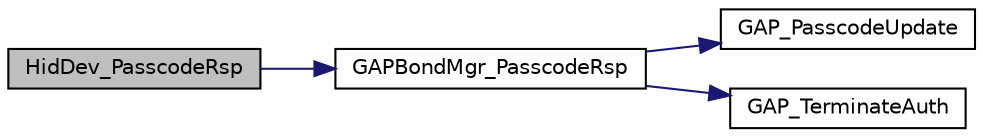 digraph "HidDev_PasscodeRsp"
{
  edge [fontname="Helvetica",fontsize="10",labelfontname="Helvetica",labelfontsize="10"];
  node [fontname="Helvetica",fontsize="10",shape=record];
  rankdir="LR";
  Node1 [label="HidDev_PasscodeRsp",height=0.2,width=0.4,color="black", fillcolor="grey75", style="filled" fontcolor="black"];
  Node1 -> Node2 [color="midnightblue",fontsize="10",style="solid",fontname="Helvetica"];
  Node2 [label="GAPBondMgr_PasscodeRsp",height=0.2,width=0.4,color="black", fillcolor="white", style="filled",URL="$group___g_a_p_r_o_l_e_s___b_o_n_d_m_g_r___a_p_i.html#ga3fed7c7c4af15a9f59b89374cdac5447",tooltip="Respond to a passcode request. "];
  Node2 -> Node3 [color="midnightblue",fontsize="10",style="solid",fontname="Helvetica"];
  Node3 [label="GAP_PasscodeUpdate",height=0.2,width=0.4,color="black", fillcolor="white", style="filled",URL="$group___g_a_p___a_p_i.html#gaa546cf97fa0ba4c0bab58178e052eeb2",tooltip="Update the passkey in a numeric value (not string). This function is called by the application/profil..."];
  Node2 -> Node4 [color="midnightblue",fontsize="10",style="solid",fontname="Helvetica"];
  Node4 [label="GAP_TerminateAuth",height=0.2,width=0.4,color="black", fillcolor="white", style="filled",URL="$group___g_a_p___a_p_i.html#gac9528b14ce20c351bae25ce6067a5d49",tooltip="Send a Pairing Failed message and end any existing pairing. "];
}
